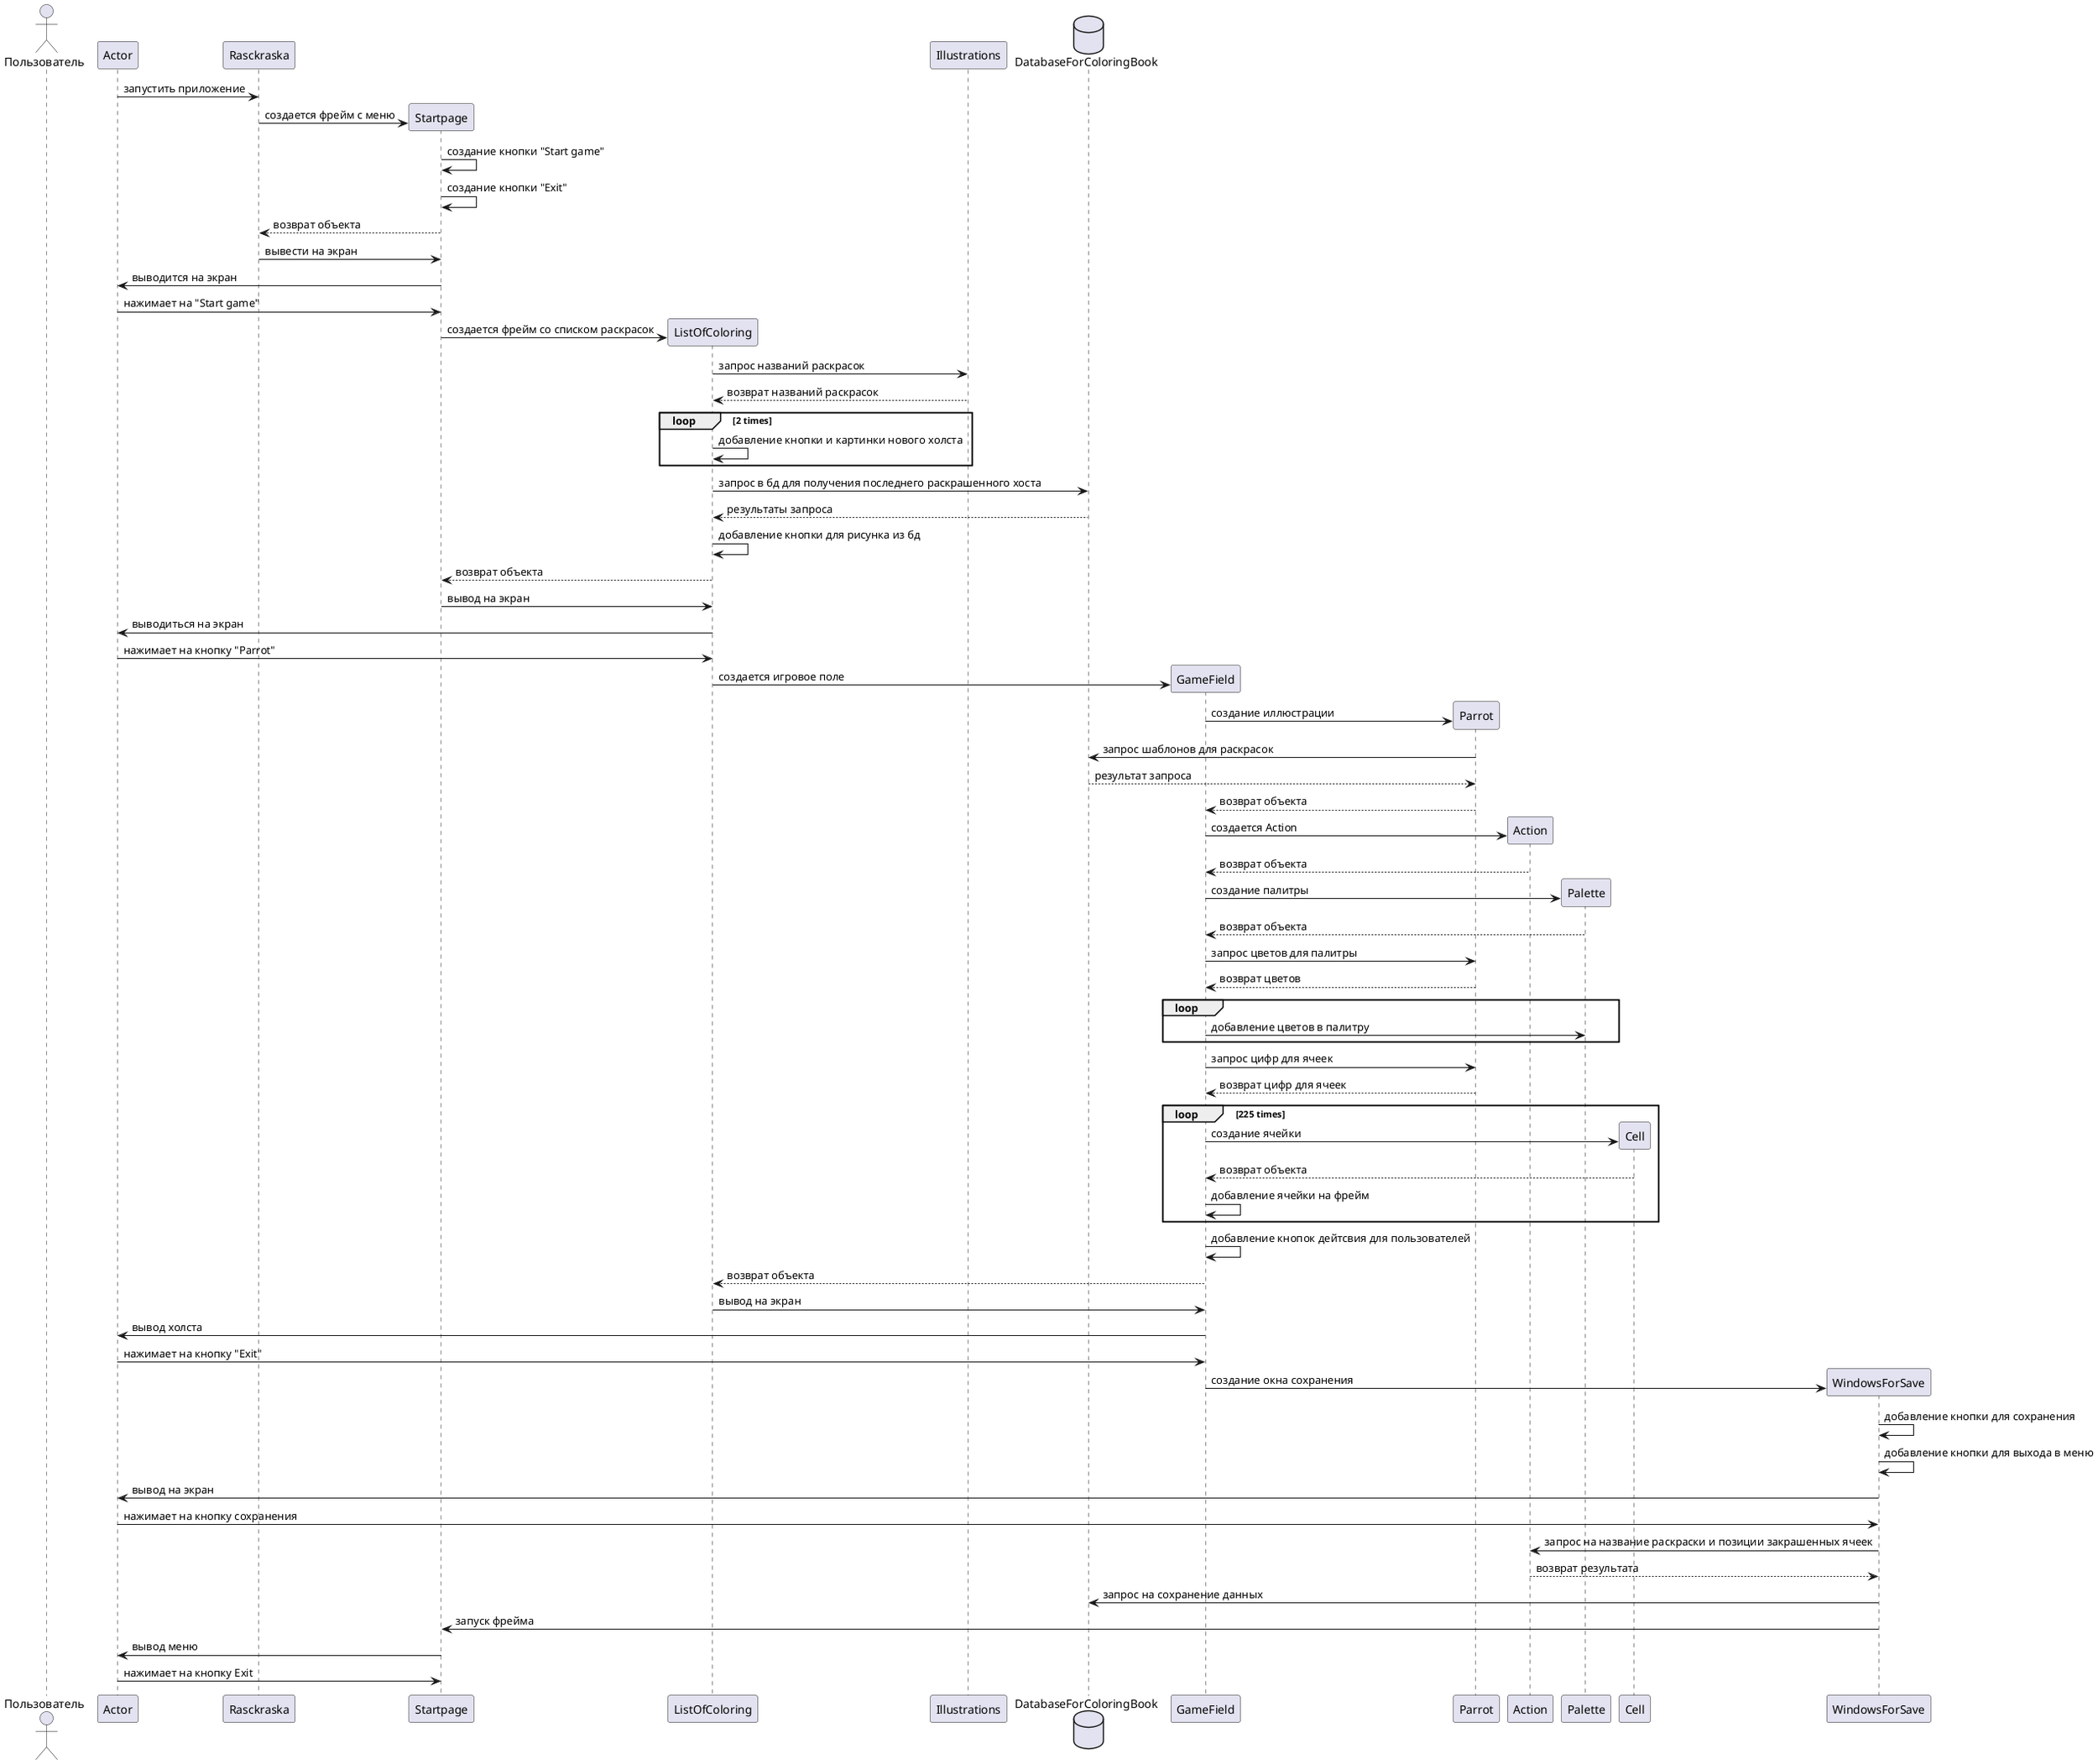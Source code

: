 @startuml
actor       Пользователь
Actor -> Rasckraska: запустить приложение
Rasckraska -> Startpage **: создается фрейм с меню
Startpage -> Startpage: создание кнопки "Start game"
Startpage -> Startpage: создание кнопки "Exit"
Startpage --> Rasckraska: возврат объекта
Rasckraska -> Startpage: вывести на экран
Startpage -> Actor: выводится на экран
Actor -> Startpage: нажимает на "Start game"
Startpage -> ListOfColoring **: создается фрейм со списком раскрасок
ListOfColoring -> Illustrations: запрос названий раскрасок
Illustrations --> ListOfColoring: возврат названий раскрасок
loop 2 times
    ListOfColoring -> ListOfColoring: добавление кнопки и картинки нового холста
end
database    DatabaseForColoringBook
ListOfColoring -> DatabaseForColoringBook: запрос в бд для получения последнего раскрашенного хоста
DatabaseForColoringBook --> ListOfColoring: результаты запроса
ListOfColoring -> ListOfColoring: добавление кнопки для рисунка из бд
ListOfColoring --> Startpage: возврат объекта
Startpage -> ListOfColoring: вывод на экран
ListOfColoring -> Actor: выводиться на экран
Actor -> ListOfColoring: нажимает на кнопку "Parrot"
ListOfColoring -> GameField **: создается игровое поле
GameField -> Parrot **: создание иллюстрации
Parrot -> DatabaseForColoringBook: запрос шаблонов для раскрасок
DatabaseForColoringBook --> Parrot: результат запроса
Parrot --> GameField: возврат объекта
GameField -> Action **: создается Action
Action --> GameField: возврат объекта
GameField -> Palette **: создание палитры
Palette --> GameField: возврат объекта
GameField -> Parrot: запрос цветов для палитры
Parrot --> GameField: возврат цветов
loop
GameField -> Palette: добавление цветов в палитру
end
GameField -> Parrot: запрос цифр для ячеек
Parrot --> GameField: возврат цифр для ячеек
loop 225 times
GameField -> Cell **: создание ячейки
Cell --> GameField: возврат объекта
GameField -> GameField: добавление ячейки на фрейм
end
GameField -> GameField: добавление кнопок дейтсвия для пользователей
GameField --> ListOfColoring: возврат объекта
ListOfColoring -> GameField: вывод на экран
GameField -> Actor: вывод холста
Actor -> GameField: нажимает на кнопку "Exit"
GameField -> WindowsForSave **: создание окна сохранения
WindowsForSave -> WindowsForSave: добавление кнопки для сохранения
WindowsForSave -> WindowsForSave: добавление кнопки для выхода в меню
WindowsForSave -> Actor: вывод на экран
Actor -> WindowsForSave: нажимает на кнопку сохранения
WindowsForSave -> Action: запрос на название раскраски и позиции закрашенных ячеек
Action --> WindowsForSave: возврат результата
WindowsForSave -> DatabaseForColoringBook: запрос на сохранение данных
WindowsForSave -> Startpage: запуск фрейма
Startpage -> Actor: вывод меню
Actor -> Startpage: нажимает на кнопку Exit
@enduml
